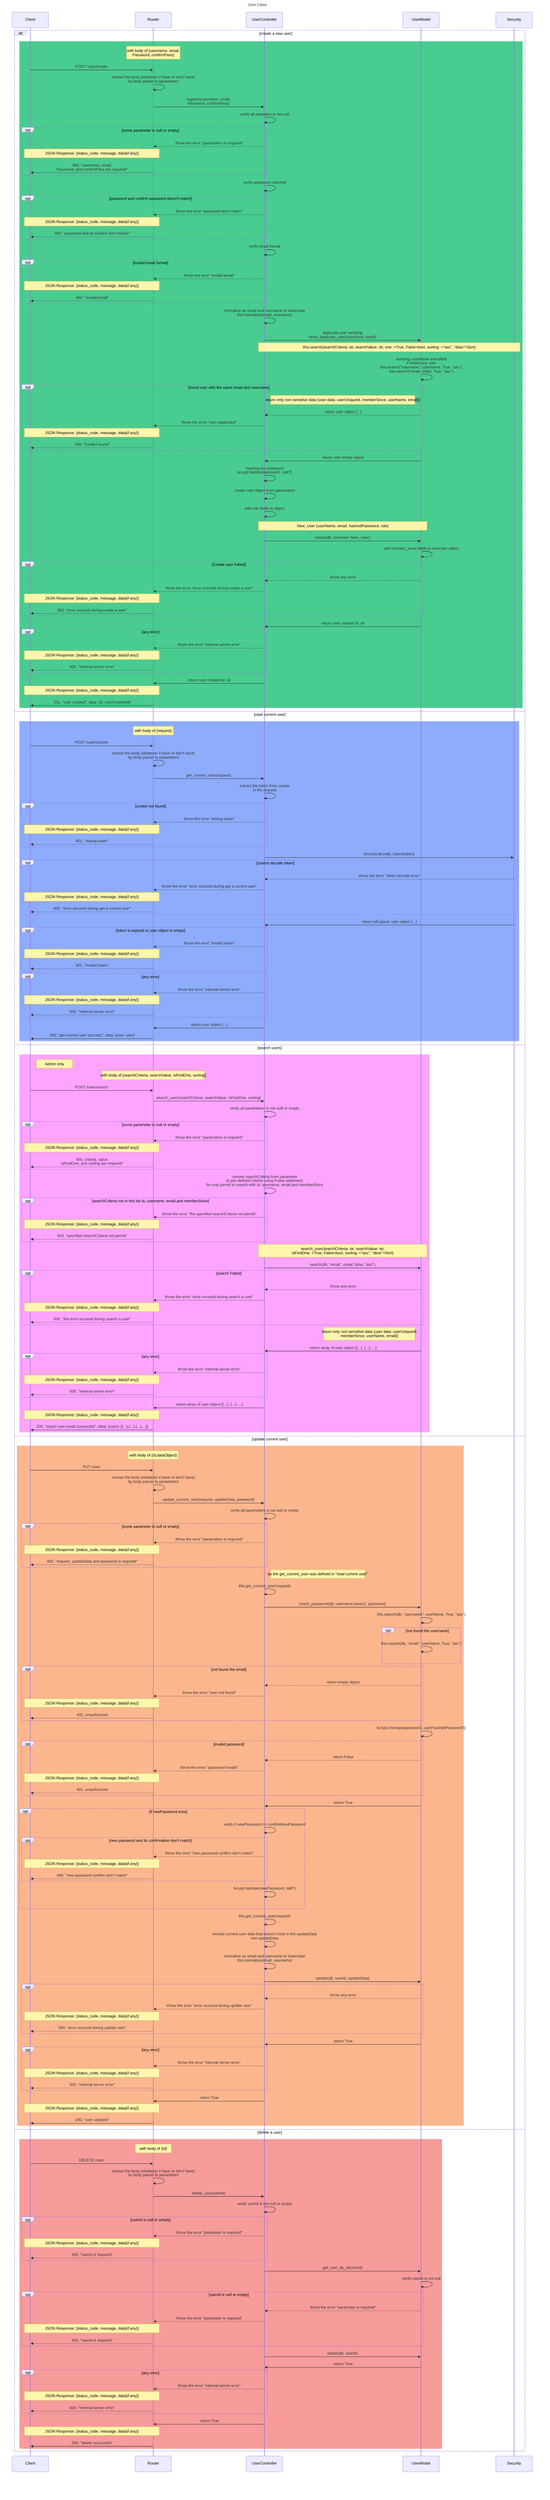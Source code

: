 sequenceDiagram
   title User Class
    participant Client
    participant Router
    participant UserController
    participant UserModel
    participant Security
    

    alt create a new user
        rect rgb(73,204,144)
            Note over Router: with body of {username, email,<br/>Password, confirmPass}
            Client->>Router: POST /user/create
            Router->>Router: extract the body (whatever it have or don't have)<br> by body parser to parameters
            Router->>UserController: register(username, email,<br>Password, confirmPass)
            UserController->>UserController: verify all pameters is not null 
            opt some parameter is null or empty
                UserController-->>Router: throw the error "parameters is required"
                Note over Router,Client: JSON Response: {status_code, message, data(if any)}
                Router-->>Client: 400, "username, email,<br> Password, and confirmPass are required"
            end
            UserController->>UserController: verify password matched
            opt password and confirm password doesn't match
                UserController-->>Router: throw the error "password don't match"
                Note over Router,Client: JSON Response: {status_code, message, data(if any)}
                Router-->>Client: 400, "password and its confirm don't match"
            end
            UserController->>UserController: verify email format
            opt invalid email format 
                UserController-->>Router: throw the error "invalid email"
                Note over Router,Client: JSON Response: {status_code, message, data(if any)}
                Router-->>Client: 400, "invalid email"
            end
            UserController->>UserController: normalize an email and username to lowercase<br> this.normalize(email, username)
            UserController->>UserModel: duplicate user verifying<br>verify_duplicate_user(username, email)
            Note over UserController, Security: this.search(searchCriteria: str, searchValue: str, one: <True, False>bool, sorting: <"asc", "desc">Sort)
            UserModel->>UserModel: verifying userName and eMail<br> if match any user<br>this.search("username", userName, True, "asc")<br>this.search("email, eMail, True, "asc")
            opt found user with the same email and username
                Note left of UserModel: return only non-sensitive data (user data: userUniqueId, memberSince, userName, email))
                UserModel-->>UserController: return user object {...}
                UserController-->>Router: throw the error "user duplicated"
                Note over Router,Client: JSON Response: {status_code, message, data(if any)}
                Router-->>Client: 409, "Conflict found"
            end
            UserModel->>UserController: return user empty object
            UserController->>UserController: hashing the password<br>bcrypt.hashpw(password, salt?)
            UserController->>UserController: create user object from parameters
            UserController->>UserController: add role fields to object
            Note over UserController, UserModel: New_User {userName, email, hashedPassword, role}
            UserController->>UserModel: create(db, newUser: New_User)
            UserModel->>UserModel: add member_since fields to newUser object
            opt Create user Failed
                UserModel-->>UserController: throw any error
                UserController-->>Router: throw the error "error occured during create a user"
                Note over Router,Client: JSON Response: {status_code, message, data(if any)}
                Router-->>Client: 500, "error occured during create a user"
            end
            UserModel->>UserController: return user created id: str
            opt any error
                UserController-->>Router: throw the error "internal server error"
                Note over Router,Client: JSON Response: {status_code, message, data(if any)}
                Router-->>Client: 500, "internal server error"
            end
            UserController->>Router: return user created id: str
            Note over Router,Client: JSON Response: {status_code, message, data(if any)}
            Router->>Client: 201, "user created", data: {id: userCreatedId}
        end
    else read current user
        rect rgb(142,172,252)
            Note over Router: with body of {request}
            Client->>Router: POST /user/current
            Router->>Router: extract the body (whatever it have or don't have)<br> by body parser to parameters
            Router->>UserController: get_current_user(request)
            UserController->>UserController: extract the token from cookie<br>in the request
            opt cookie not found
                UserController-->>Router: throw the error "mising token"
                Note over Router,Client: JSON Response: {status_code, message, data(if any)}
                Router-->>Client: 401, "mising token"
            end
            UserController->>Security: Security.decode_token(token)
            opt cannot decode token
                Security-->>UserController: throw the error "token decode error"
                UserController-->>Router: throw the error "error occured during get a current user"
                Note over Router,Client: JSON Response: {status_code, message, data(if any)}
                Router-->>Client: 500, "error occured during get a current user"
            end
            Security->>UserController: return isExpired, user object {...}
            opt token is expired or user object is empty
                UserController-->>Router: throw the error "Invalid token"
                Note over Router,Client: JSON Response: {status_code, message, data(if any)}
                 Router-->>Client: 401, "Invalid token"
            end
            opt any error
                UserController-->>Router: throw the error "internal server error"
                Note over Router,Client: JSON Response: {status_code, message, data(if any)}
                Router-->>Client: 500, "internal server error"
            end
            UserController->>Router: return user object {...}
            Router->>Client: 200, "get current user success", data: {user: user}
        end
    else search users
        rect rgb(253,164,255)
            Note right of Client: Adnim only
            Note over Router: with body of {searchCriteria, searchValue, isFindOne, sorting}
            Client->>Router:POST /user/search
            Router->>UserController: search_user(searchCriteria, searchValue, isFindOne, sorting)
            UserController->>UserController: verify all parameters is not nulll or empty
            opt some parameter is null or empty
                UserController-->>Router: throw the error "parameters is required"
                Note over Router,Client: JSON Response: {status_code, message, data(if any)}
                Router-->>Client: 400, criteria, value,<br> isFindOne, and sorting are required"
            end
            UserController->>UserController: convert searchCriteria from parameter<br>to pre-defined criteria using if-else statement<br>for only permit to search with id, username, email,and memberSince
            opt searchCriteria not in this list id, username, email,and memberSince
                UserController-->>Router: throw the error "the specified searchCriteria not permit"
                Note over Router,Client: JSON Response: {status_code, message, data(if any)}
                Router-->>Client: 403, "specified searchCriteria not permit"
            end
            Note over UserController, UserModel: search_user(searchCriteria: str, searchValue: str,<br>isFindOne: <True, False>bool, sorting: <"asc", "desc">Sort)
            UserController->>UserModel: search(db, "email", email, false, "asc")
            opt search Failed
                UserModel-->>UserController: throw any error
                UserController-->>Router: throw the error "error occured during search a user"
                Note over Router,Client: JSON Response: {status_code, message, data(if any)}
                Router-->>Client: 500, "the error occured during search a user"
            end
            Note left of UserModel: return only non-sensitive data (user data: userUniqueId,<br>memberSince, userName, email))
            UserModel->>UserController: return array of user object [{...}, {...}, ...] 
            opt any error
                UserController-->>Router: throw the error "internal server error"
                Note over Router,Client: JSON Response: {status_code, message, data(if any)}
                Router-->>Client: 500, "internal server error"
            end
            UserController->>Router: return array of user object [{...}, {...}, ...] 
            Note over Router,Client: JSON Response: {status_code, message, data(if any)}
            Router->>Client: 200, "seach user email successful", data: {users: [{...},{...},{...},...]} 
        end
    else update current user
        rect rgb(252,182,142)
            Note over Router: with body of {Id,dataObject}
            Client->>Router: PUT /user
            Router->>Router: extract the body (whatever it have or don't have)<br> by body parser to parameters
            Router->>UserController: update_current_user(request, updateData, password)
            UserController->>UserController: verify all parameters is not null or empty
            opt some parameter is null or empty
                UserController-->>Router: throw the error "parameters is required"
                Note over Router,Client: JSON Response: {status_code, message, data(if any)}
                Router-->>Client: 400, "request, updateData and password is required"
            end
            Note right of  UserController: as the get_current_user was defined in "read current user"
            UserController->>UserController: this.get_current_user(request)
            UserController->>UserModel: check_password(db, username.lower(), password)
            UserModel->>UserModel: this.search(db, "username", userName, True, "asc")
            opt not found the username
                UserModel->>UserModel: this.search(db, "email", userName, True, "asc")
            end
            opt not found the email
                UserModel-->>UserController: return empty object
                UserController-->>Router: throw the error "user not found"
                Note over Router,Client: JSON Response: {status_code, message, data(if any)}
                Router-->>Client: 401, unauthorized
            end
            UserModel->>UserModel:bcrypt.checkpw(password, user['hashedPassword'])
            opt invalid password
                UserModel-->>UserController: return False
                UserController-->>Router: throw the error "password invalid"
                Note over Router,Client: JSON Response: {status_code, message, data(if any)}
                Router-->>Client: 401, unauthorized
            end
            UserModel->>UserController: return True
            opt if newPassword exist
                UserController->>UserController: verify if newPassword == confirmNewPassword
                opt new password and its confirmation don't match
                    UserController-->>Router: throw the error "new password confirm don't match"
                    Note over Router,Client: JSON Response: {status_code, message, data(if any)}
                    Router-->>Client: 400, "new password confirm don't match"
                end
                UserController->>UserController: bcrypt.hashpw(newPassword, salt?)
            end
            UserController->>UserController: this.get_current_user(request)
            UserController->>UserController: include current user data that doesn't exist in the updateData<br>into updateData
            UserController->>UserController: normalize an email and username to lowercase<br> this.normalize(email, username)
            UserController->>UserModel: update(db, userId, updateData)
            opt
                UserModel-->>UserController: throw any error
                UserController-->>Router: throw the error "error occured during update user"
                Note over Router,Client: JSON Response: {status_code, message, data(if any)}
                Router-->>Client: 500, "error occured during update user"
            end
            UserModel->>UserController: return True
            opt any error
                UserController-->>Router: throw the error "internal server error"
                Note over Router,Client: JSON Response: {status_code, message, data(if any)}
                Router-->>Client: 500, "internal server error"
            end
            UserController->>Router: return True
            Note over Router,Client: JSON Response: {status_code, message, data(if any)}
            Router->>Client: 200, "user updated"
        end
    else delete a user
        rect rgb(247,155,155)
            Note over Router: with body of {Id}
            Client->>Router: DELETE /user
            Router->>Router: extract the body (whatever it have or don't have)<br> by body parser to parameters
            Router->>UserController: delete_user(userId)
            UserController->>UserController: verify userId is not null or empty
            opt userId is null or empty
                UserController-->>Router: throw the error "parameter is required"
                Note over Router,Client: JSON Response: {status_code, message, data(if any)}
                Router-->>Client: 400, "userId is required"
            end
            UserController->>UserModel:get_user_by_id(userId)
            UserModel->>UserModel: verify userId is not null
            opt userId is null or empty
                UserModel-->>UserController: throw the error "parameter is required"
                UserController-->>Router: throw the error "parameter is required"
                Note over Router,Client: JSON Response: {status_code, message, data(if any)}
                Router-->>Client: 400, "userId is required"
            end
            UserController->>UserModel: delete(db, userId)
            UserModel->>UserController: return True
            opt any error
                UserController-->>Router: throw the error "internal server error"
                Note over Router,Client: JSON Response: {status_code, message, data(if any)}
                Router-->>Client: 500, "internal server error"
            end
            UserController->>Router: return True
            Note over Router,Client: JSON Response: {status_code, message, data(if any)}
            Router->>Client: 200, "delete successful"
        end

    end